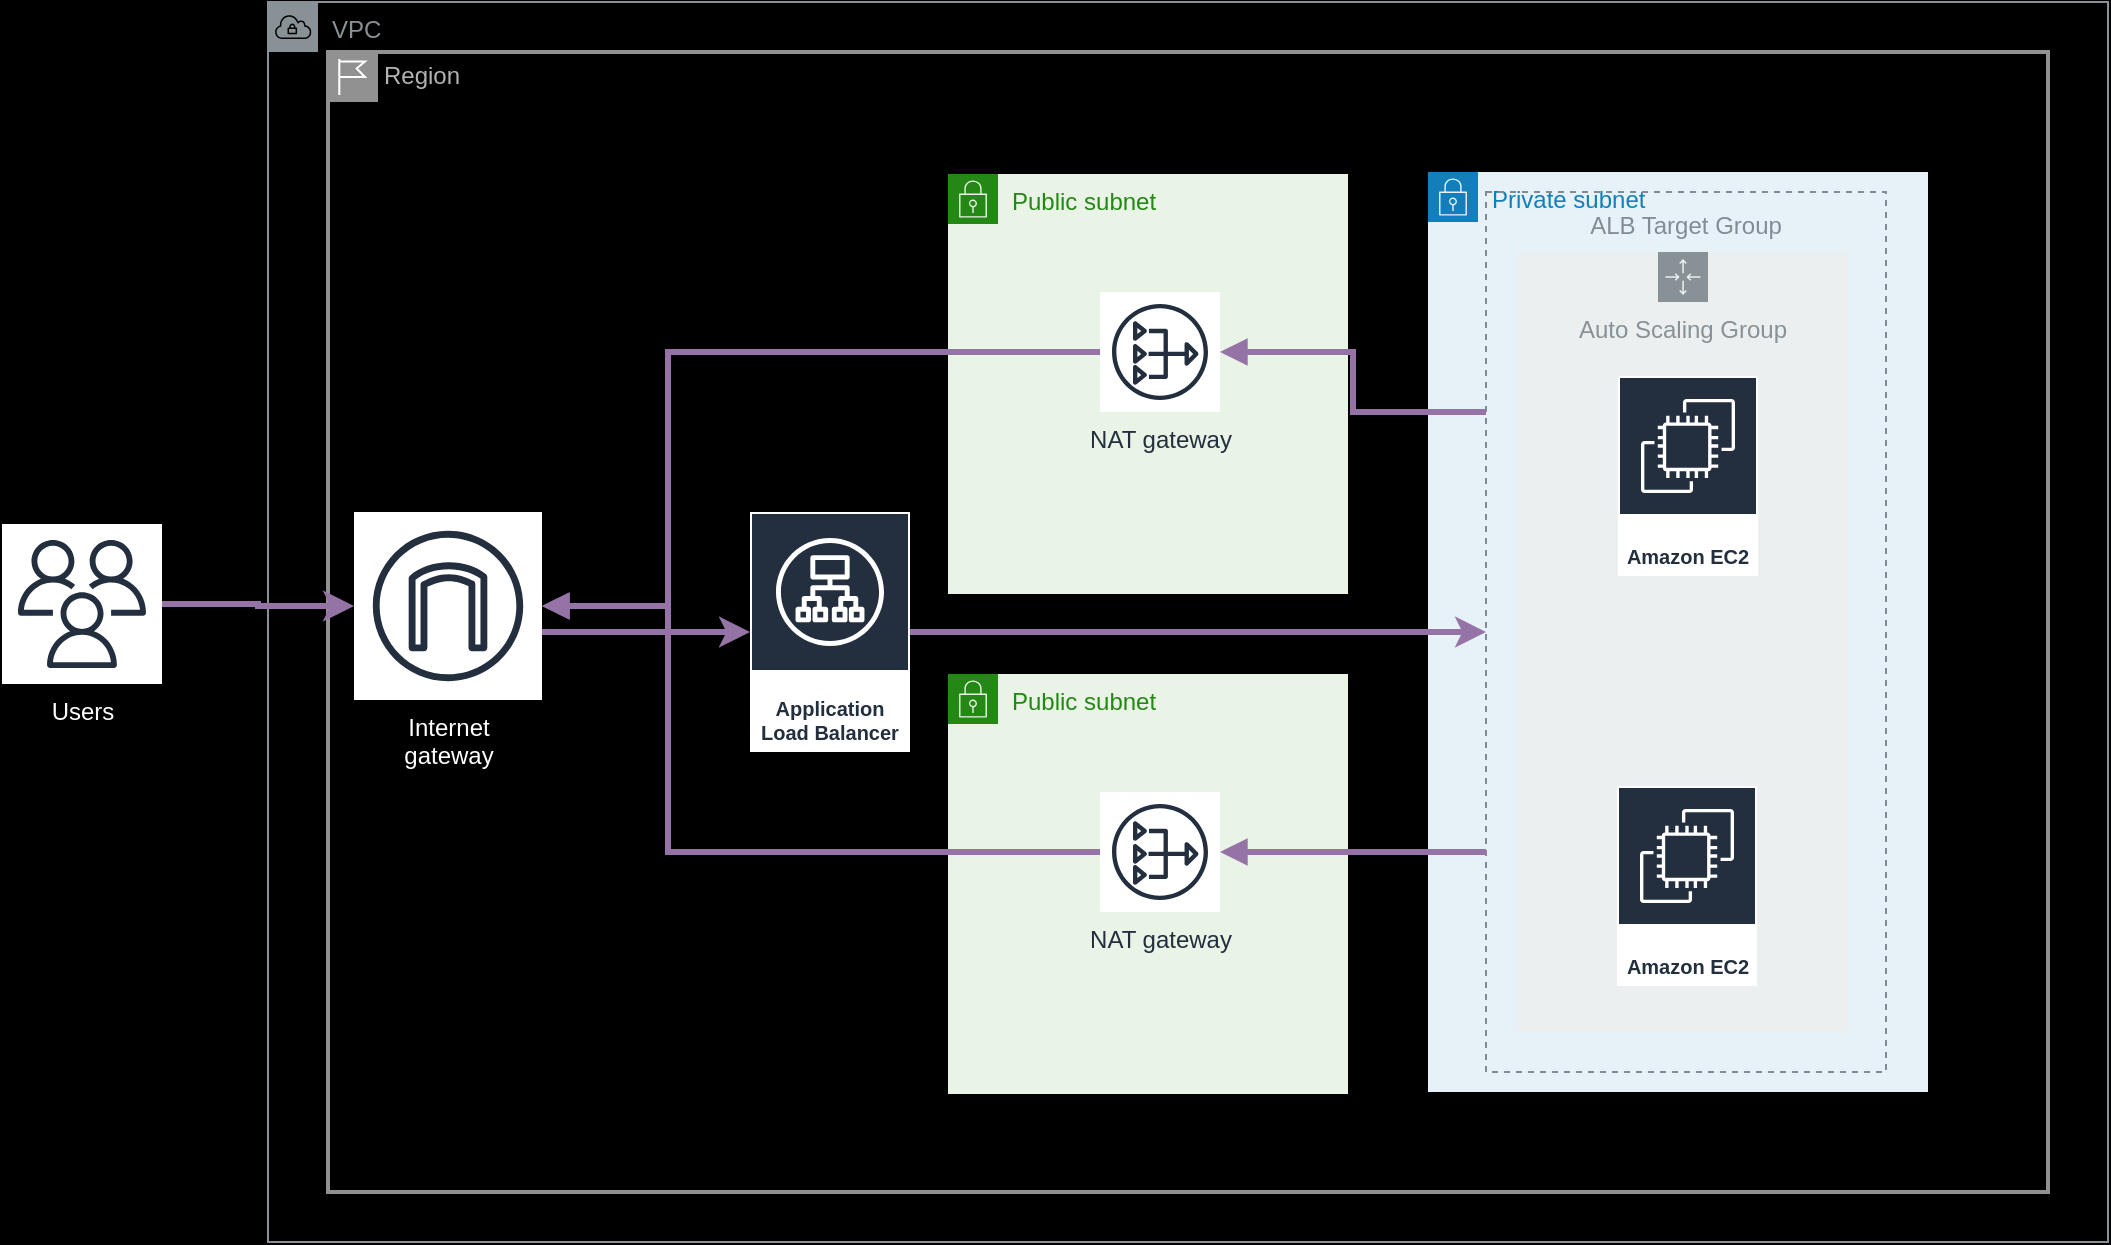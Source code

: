 <mxfile version="24.7.5">
  <diagram name="tf-alb-asg" id="aCf4mz3CWXnx07u85e5F">
    <mxGraphModel dx="1981" dy="1448" grid="1" gridSize="10" guides="1" tooltips="1" connect="1" arrows="1" fold="1" page="1" pageScale="1" pageWidth="850" pageHeight="1100" background="#000000" math="0" shadow="0">
      <root>
        <mxCell id="0" />
        <mxCell id="1" parent="0" />
        <mxCell id="C3LEZmclD4hV7QYWi0aZ-2" value="VPC" style="sketch=0;outlineConnect=0;gradientColor=none;html=1;whiteSpace=wrap;fontSize=12;fontStyle=0;shape=mxgraph.aws4.group;grIcon=mxgraph.aws4.group_vpc;strokeColor=#879196;fillColor=none;verticalAlign=top;align=left;spacingLeft=30;fontColor=#879196;dashed=0;" parent="1" vertex="1">
          <mxGeometry x="-227" y="230" width="920" height="620" as="geometry" />
        </mxCell>
        <mxCell id="C3LEZmclD4hV7QYWi0aZ-1" value="&lt;font color=&quot;#b3b3b3&quot;&gt;Region&lt;/font&gt;" style="shape=mxgraph.ibm.box;prType=region;fontStyle=0;verticalAlign=top;align=left;spacingLeft=32;spacingTop=4;fillColor=none;rounded=0;whiteSpace=wrap;html=1;strokeColor=#919191;strokeWidth=2;dashed=0;container=1;spacing=-4;collapsible=0;expand=0;recursiveResize=0;" parent="1" vertex="1">
          <mxGeometry x="-197" y="255" width="860" height="570" as="geometry" />
        </mxCell>
        <mxCell id="C3LEZmclD4hV7QYWi0aZ-15" value="Private subnet" style="points=[[0,0],[0.25,0],[0.5,0],[0.75,0],[1,0],[1,0.25],[1,0.5],[1,0.75],[1,1],[0.75,1],[0.5,1],[0.25,1],[0,1],[0,0.75],[0,0.5],[0,0.25]];outlineConnect=0;gradientColor=none;html=1;whiteSpace=wrap;fontSize=12;fontStyle=0;container=1;pointerEvents=0;collapsible=0;recursiveResize=0;shape=mxgraph.aws4.group;grIcon=mxgraph.aws4.group_security_group;grStroke=0;strokeColor=#147EBA;fillColor=#E6F2F8;verticalAlign=top;align=left;spacingLeft=30;fontColor=#147EBA;dashed=0;" parent="C3LEZmclD4hV7QYWi0aZ-1" vertex="1">
          <mxGeometry x="550" y="310" width="250" height="210" as="geometry" />
        </mxCell>
        <mxCell id="oQwIfbcGYgc3eM3Sqw6P-22" value="" style="edgeStyle=orthogonalEdgeStyle;rounded=0;orthogonalLoop=1;jettySize=auto;html=1;strokeWidth=3;fillColor=#e1d5e7;strokeColor=#9673a6;" parent="C3LEZmclD4hV7QYWi0aZ-1" source="C3LEZmclD4hV7QYWi0aZ-3" target="C3LEZmclD4hV7QYWi0aZ-4" edge="1">
          <mxGeometry relative="1" as="geometry">
            <Array as="points">
              <mxPoint x="130" y="290" />
              <mxPoint x="130" y="290" />
            </Array>
          </mxGeometry>
        </mxCell>
        <mxCell id="C3LEZmclD4hV7QYWi0aZ-3" value="&lt;font color=&quot;#ffffff&quot;&gt;Internet&lt;br&gt;gateway&lt;/font&gt;" style="sketch=0;outlineConnect=0;fontColor=#232F3E;gradientColor=none;strokeColor=#232F3E;fillColor=#ffffff;dashed=0;verticalLabelPosition=bottom;verticalAlign=top;align=center;html=1;fontSize=12;fontStyle=0;aspect=fixed;shape=mxgraph.aws4.resourceIcon;resIcon=mxgraph.aws4.internet_gateway;" parent="C3LEZmclD4hV7QYWi0aZ-1" vertex="1">
          <mxGeometry x="13" y="230" width="94" height="94" as="geometry" />
        </mxCell>
        <mxCell id="C3LEZmclD4hV7QYWi0aZ-5" value="Public subnet" style="points=[[0,0],[0.25,0],[0.5,0],[0.75,0],[1,0],[1,0.25],[1,0.5],[1,0.75],[1,1],[0.75,1],[0.5,1],[0.25,1],[0,1],[0,0.75],[0,0.5],[0,0.25]];outlineConnect=0;gradientColor=none;html=1;whiteSpace=wrap;fontSize=12;fontStyle=0;container=1;pointerEvents=0;collapsible=0;recursiveResize=0;shape=mxgraph.aws4.group;grIcon=mxgraph.aws4.group_security_group;grStroke=0;strokeColor=#248814;fillColor=#E9F3E6;verticalAlign=top;align=left;spacingLeft=30;fontColor=#248814;dashed=0;" parent="C3LEZmclD4hV7QYWi0aZ-1" vertex="1">
          <mxGeometry x="310" y="61" width="200" height="210" as="geometry" />
        </mxCell>
        <mxCell id="C3LEZmclD4hV7QYWi0aZ-6" value="Public subnet" style="points=[[0,0],[0.25,0],[0.5,0],[0.75,0],[1,0],[1,0.25],[1,0.5],[1,0.75],[1,1],[0.75,1],[0.5,1],[0.25,1],[0,1],[0,0.75],[0,0.5],[0,0.25]];outlineConnect=0;gradientColor=none;html=1;whiteSpace=wrap;fontSize=12;fontStyle=0;container=1;pointerEvents=0;collapsible=0;recursiveResize=0;shape=mxgraph.aws4.group;grIcon=mxgraph.aws4.group_security_group;grStroke=0;strokeColor=#248814;fillColor=#E9F3E6;verticalAlign=top;align=left;spacingLeft=30;fontColor=#248814;dashed=0;" parent="C3LEZmclD4hV7QYWi0aZ-1" vertex="1">
          <mxGeometry x="310" y="311" width="200" height="210" as="geometry" />
        </mxCell>
        <mxCell id="C3LEZmclD4hV7QYWi0aZ-9" value="Private subnet" style="points=[[0,0],[0.25,0],[0.5,0],[0.75,0],[1,0],[1,0.25],[1,0.5],[1,0.75],[1,1],[0.75,1],[0.5,1],[0.25,1],[0,1],[0,0.75],[0,0.5],[0,0.25]];outlineConnect=0;gradientColor=none;html=1;whiteSpace=wrap;fontSize=12;fontStyle=0;container=1;pointerEvents=0;collapsible=0;recursiveResize=0;shape=mxgraph.aws4.group;grIcon=mxgraph.aws4.group_security_group;grStroke=0;strokeColor=#147EBA;fillColor=#E6F2F8;verticalAlign=top;align=left;spacingLeft=30;fontColor=#147EBA;dashed=0;" parent="C3LEZmclD4hV7QYWi0aZ-1" vertex="1">
          <mxGeometry x="550" y="60" width="250" height="450" as="geometry" />
        </mxCell>
        <mxCell id="oQwIfbcGYgc3eM3Sqw6P-4" value="" style="group" parent="C3LEZmclD4hV7QYWi0aZ-9" vertex="1" connectable="0">
          <mxGeometry x="45" y="40" width="165" height="390" as="geometry" />
        </mxCell>
        <mxCell id="oQwIfbcGYgc3eM3Sqw6P-1" value="Auto Scaling Group" style="sketch=0;outlineConnect=0;gradientColor=none;html=1;whiteSpace=wrap;fontSize=12;fontStyle=0;shape=mxgraph.aws4.groupCenter;grIcon=mxgraph.aws4.group_auto_scaling_group;grStroke=0;strokeColor=#879196;fillColor=#ECEFEF;verticalAlign=top;align=center;fontColor=#879196;dashed=0;spacingTop=25;" parent="oQwIfbcGYgc3eM3Sqw6P-4" vertex="1">
          <mxGeometry width="165" height="390" as="geometry" />
        </mxCell>
        <mxCell id="oQwIfbcGYgc3eM3Sqw6P-2" value="Amazon EC2" style="sketch=0;outlineConnect=0;fontColor=#232F3E;gradientColor=none;strokeColor=#ffffff;fillColor=#232F3E;dashed=0;verticalLabelPosition=middle;verticalAlign=bottom;align=center;html=1;whiteSpace=wrap;fontSize=10;fontStyle=1;spacing=3;shape=mxgraph.aws4.productIcon;prIcon=mxgraph.aws4.ec2;" parent="oQwIfbcGYgc3eM3Sqw6P-4" vertex="1">
          <mxGeometry x="50" y="62" width="70" height="100" as="geometry" />
        </mxCell>
        <mxCell id="oQwIfbcGYgc3eM3Sqw6P-3" value="Amazon EC2" style="sketch=0;outlineConnect=0;fontColor=#232F3E;gradientColor=none;strokeColor=#ffffff;fillColor=#232F3E;dashed=0;verticalLabelPosition=middle;verticalAlign=bottom;align=center;html=1;whiteSpace=wrap;fontSize=10;fontStyle=1;spacing=3;shape=mxgraph.aws4.productIcon;prIcon=mxgraph.aws4.ec2;" parent="oQwIfbcGYgc3eM3Sqw6P-4" vertex="1">
          <mxGeometry x="49.5" y="267" width="70" height="100" as="geometry" />
        </mxCell>
        <mxCell id="oQwIfbcGYgc3eM3Sqw6P-9" value="ALB Target Group" style="outlineConnect=0;gradientColor=none;html=1;whiteSpace=wrap;fontSize=12;fontStyle=0;strokeColor=#858B94;fillColor=none;verticalAlign=top;align=center;fontColor=#858B94;dashed=1;spacingTop=3;" parent="C3LEZmclD4hV7QYWi0aZ-9" vertex="1">
          <mxGeometry x="29" y="10" width="200" height="440" as="geometry" />
        </mxCell>
        <mxCell id="C3LEZmclD4hV7QYWi0aZ-8" value="NAT gateway" style="sketch=0;outlineConnect=0;fontColor=#232F3E;gradientColor=none;strokeColor=#232F3E;fillColor=#ffffff;dashed=0;verticalLabelPosition=bottom;verticalAlign=top;align=center;html=1;fontSize=12;fontStyle=0;aspect=fixed;shape=mxgraph.aws4.resourceIcon;resIcon=mxgraph.aws4.nat_gateway;" parent="C3LEZmclD4hV7QYWi0aZ-1" vertex="1">
          <mxGeometry x="386" y="120" width="60" height="60" as="geometry" />
        </mxCell>
        <mxCell id="oQwIfbcGYgc3eM3Sqw6P-8" value="" style="edgeStyle=orthogonalEdgeStyle;rounded=0;orthogonalLoop=1;jettySize=auto;html=1;entryX=0;entryY=0.5;entryDx=0;entryDy=0;strokeWidth=3;fillColor=#e1d5e7;strokeColor=#9673a6;" parent="C3LEZmclD4hV7QYWi0aZ-1" source="C3LEZmclD4hV7QYWi0aZ-4" target="oQwIfbcGYgc3eM3Sqw6P-9" edge="1">
          <mxGeometry relative="1" as="geometry" />
        </mxCell>
        <mxCell id="C3LEZmclD4hV7QYWi0aZ-4" value="Application Load Balancer" style="sketch=0;outlineConnect=0;fontColor=#232F3E;gradientColor=none;strokeColor=#ffffff;fillColor=#232F3E;dashed=0;verticalLabelPosition=middle;verticalAlign=bottom;align=center;html=1;whiteSpace=wrap;fontSize=10;fontStyle=1;spacing=3;shape=mxgraph.aws4.productIcon;prIcon=mxgraph.aws4.application_load_balancer;" parent="C3LEZmclD4hV7QYWi0aZ-1" vertex="1">
          <mxGeometry x="211" y="230" width="80" height="120" as="geometry" />
        </mxCell>
        <mxCell id="oQwIfbcGYgc3eM3Sqw6P-11" value="NAT gateway" style="sketch=0;outlineConnect=0;fontColor=#232F3E;gradientColor=none;strokeColor=#232F3E;fillColor=#ffffff;dashed=0;verticalLabelPosition=bottom;verticalAlign=top;align=center;html=1;fontSize=12;fontStyle=0;aspect=fixed;shape=mxgraph.aws4.resourceIcon;resIcon=mxgraph.aws4.nat_gateway;" parent="C3LEZmclD4hV7QYWi0aZ-1" vertex="1">
          <mxGeometry x="386" y="370" width="60" height="60" as="geometry" />
        </mxCell>
        <mxCell id="oQwIfbcGYgc3eM3Sqw6P-15" value="" style="edgeStyle=orthogonalEdgeStyle;html=1;endArrow=none;elbow=vertical;startArrow=block;startFill=1;strokeColor=#9673a6;rounded=0;entryX=0;entryY=0.25;entryDx=0;entryDy=0;strokeWidth=3;fillColor=#e1d5e7;" parent="C3LEZmclD4hV7QYWi0aZ-1" source="C3LEZmclD4hV7QYWi0aZ-8" target="oQwIfbcGYgc3eM3Sqw6P-9" edge="1">
          <mxGeometry width="100" relative="1" as="geometry">
            <mxPoint x="240" y="545" as="sourcePoint" />
            <mxPoint x="340" y="545" as="targetPoint" />
          </mxGeometry>
        </mxCell>
        <mxCell id="oQwIfbcGYgc3eM3Sqw6P-16" value="" style="edgeStyle=orthogonalEdgeStyle;html=1;endArrow=none;elbow=vertical;startArrow=block;startFill=1;strokeColor=#9673a6;rounded=0;entryX=0;entryY=0.75;entryDx=0;entryDy=0;strokeWidth=3;fillColor=#e1d5e7;" parent="C3LEZmclD4hV7QYWi0aZ-1" source="oQwIfbcGYgc3eM3Sqw6P-11" target="oQwIfbcGYgc3eM3Sqw6P-9" edge="1">
          <mxGeometry width="100" relative="1" as="geometry">
            <mxPoint x="360" y="545" as="sourcePoint" />
            <mxPoint x="460" y="545" as="targetPoint" />
          </mxGeometry>
        </mxCell>
        <mxCell id="oQwIfbcGYgc3eM3Sqw6P-19" value="" style="edgeStyle=orthogonalEdgeStyle;html=1;endArrow=none;elbow=vertical;startArrow=block;startFill=1;strokeColor=#9673a6;rounded=0;strokeWidth=3;fillColor=#e1d5e7;" parent="C3LEZmclD4hV7QYWi0aZ-1" source="C3LEZmclD4hV7QYWi0aZ-3" target="C3LEZmclD4hV7QYWi0aZ-8" edge="1">
          <mxGeometry width="100" relative="1" as="geometry">
            <mxPoint x="191" y="149.5" as="sourcePoint" />
            <mxPoint x="291" y="149.5" as="targetPoint" />
            <Array as="points">
              <mxPoint x="170" y="277" />
              <mxPoint x="170" y="150" />
            </Array>
          </mxGeometry>
        </mxCell>
        <mxCell id="oQwIfbcGYgc3eM3Sqw6P-21" value="" style="edgeStyle=orthogonalEdgeStyle;html=1;endArrow=none;elbow=vertical;startArrow=block;startFill=1;strokeColor=#9673a6;rounded=0;strokeWidth=3;fillColor=#e1d5e7;" parent="C3LEZmclD4hV7QYWi0aZ-1" source="C3LEZmclD4hV7QYWi0aZ-3" target="oQwIfbcGYgc3eM3Sqw6P-11" edge="1">
          <mxGeometry width="100" relative="1" as="geometry">
            <mxPoint x="206" y="402" as="sourcePoint" />
            <mxPoint x="306" y="402" as="targetPoint" />
            <Array as="points">
              <mxPoint x="170" y="277" />
              <mxPoint x="170" y="400" />
            </Array>
          </mxGeometry>
        </mxCell>
        <mxCell id="07u1iNSh1zsjaypmDzk7-2" value="" style="edgeStyle=orthogonalEdgeStyle;rounded=0;orthogonalLoop=1;jettySize=auto;html=1;strokeWidth=3;fillColor=#e1d5e7;strokeColor=#9673a6;" edge="1" parent="1" source="07u1iNSh1zsjaypmDzk7-1" target="C3LEZmclD4hV7QYWi0aZ-3">
          <mxGeometry relative="1" as="geometry" />
        </mxCell>
        <mxCell id="07u1iNSh1zsjaypmDzk7-1" value="&lt;font color=&quot;#ffffff&quot;&gt;Users&lt;/font&gt;" style="sketch=0;outlineConnect=0;fontColor=#232F3E;gradientColor=none;strokeColor=#232F3E;fillColor=#ffffff;dashed=0;verticalLabelPosition=bottom;verticalAlign=top;align=center;html=1;fontSize=12;fontStyle=0;aspect=fixed;shape=mxgraph.aws4.resourceIcon;resIcon=mxgraph.aws4.users;" vertex="1" parent="1">
          <mxGeometry x="-360" y="491" width="80" height="80" as="geometry" />
        </mxCell>
      </root>
    </mxGraphModel>
  </diagram>
</mxfile>

